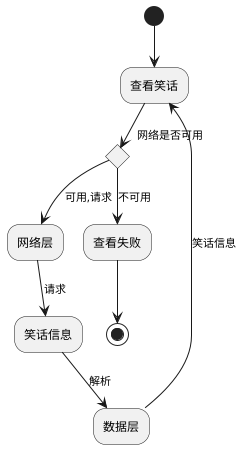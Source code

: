 @startuml
(*)  --> "查看笑话"
If "网络是否可用" then
--> [可用,请求] "网络层"
--> [请求] "笑话信息"
--> [解析]"数据层"
--> [笑话信息]"查看笑话"
else
--> [不可用]"查看失败"
Endif
-->(*)
@enduml